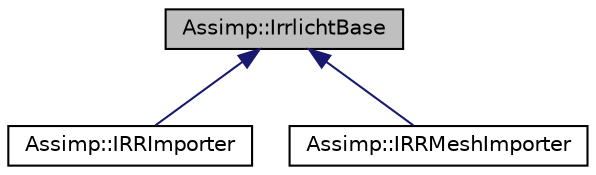 digraph "Assimp::IrrlichtBase"
{
  edge [fontname="Helvetica",fontsize="10",labelfontname="Helvetica",labelfontsize="10"];
  node [fontname="Helvetica",fontsize="10",shape=record];
  Node1 [label="Assimp::IrrlichtBase",height=0.2,width=0.4,color="black", fillcolor="grey75", style="filled", fontcolor="black"];
  Node1 -> Node2 [dir="back",color="midnightblue",fontsize="10",style="solid",fontname="Helvetica"];
  Node2 [label="Assimp::IRRImporter",height=0.2,width=0.4,color="black", fillcolor="white", style="filled",URL="$class_assimp_1_1_i_r_r_importer.html"];
  Node1 -> Node3 [dir="back",color="midnightblue",fontsize="10",style="solid",fontname="Helvetica"];
  Node3 [label="Assimp::IRRMeshImporter",height=0.2,width=0.4,color="black", fillcolor="white", style="filled",URL="$class_assimp_1_1_i_r_r_mesh_importer.html"];
}

